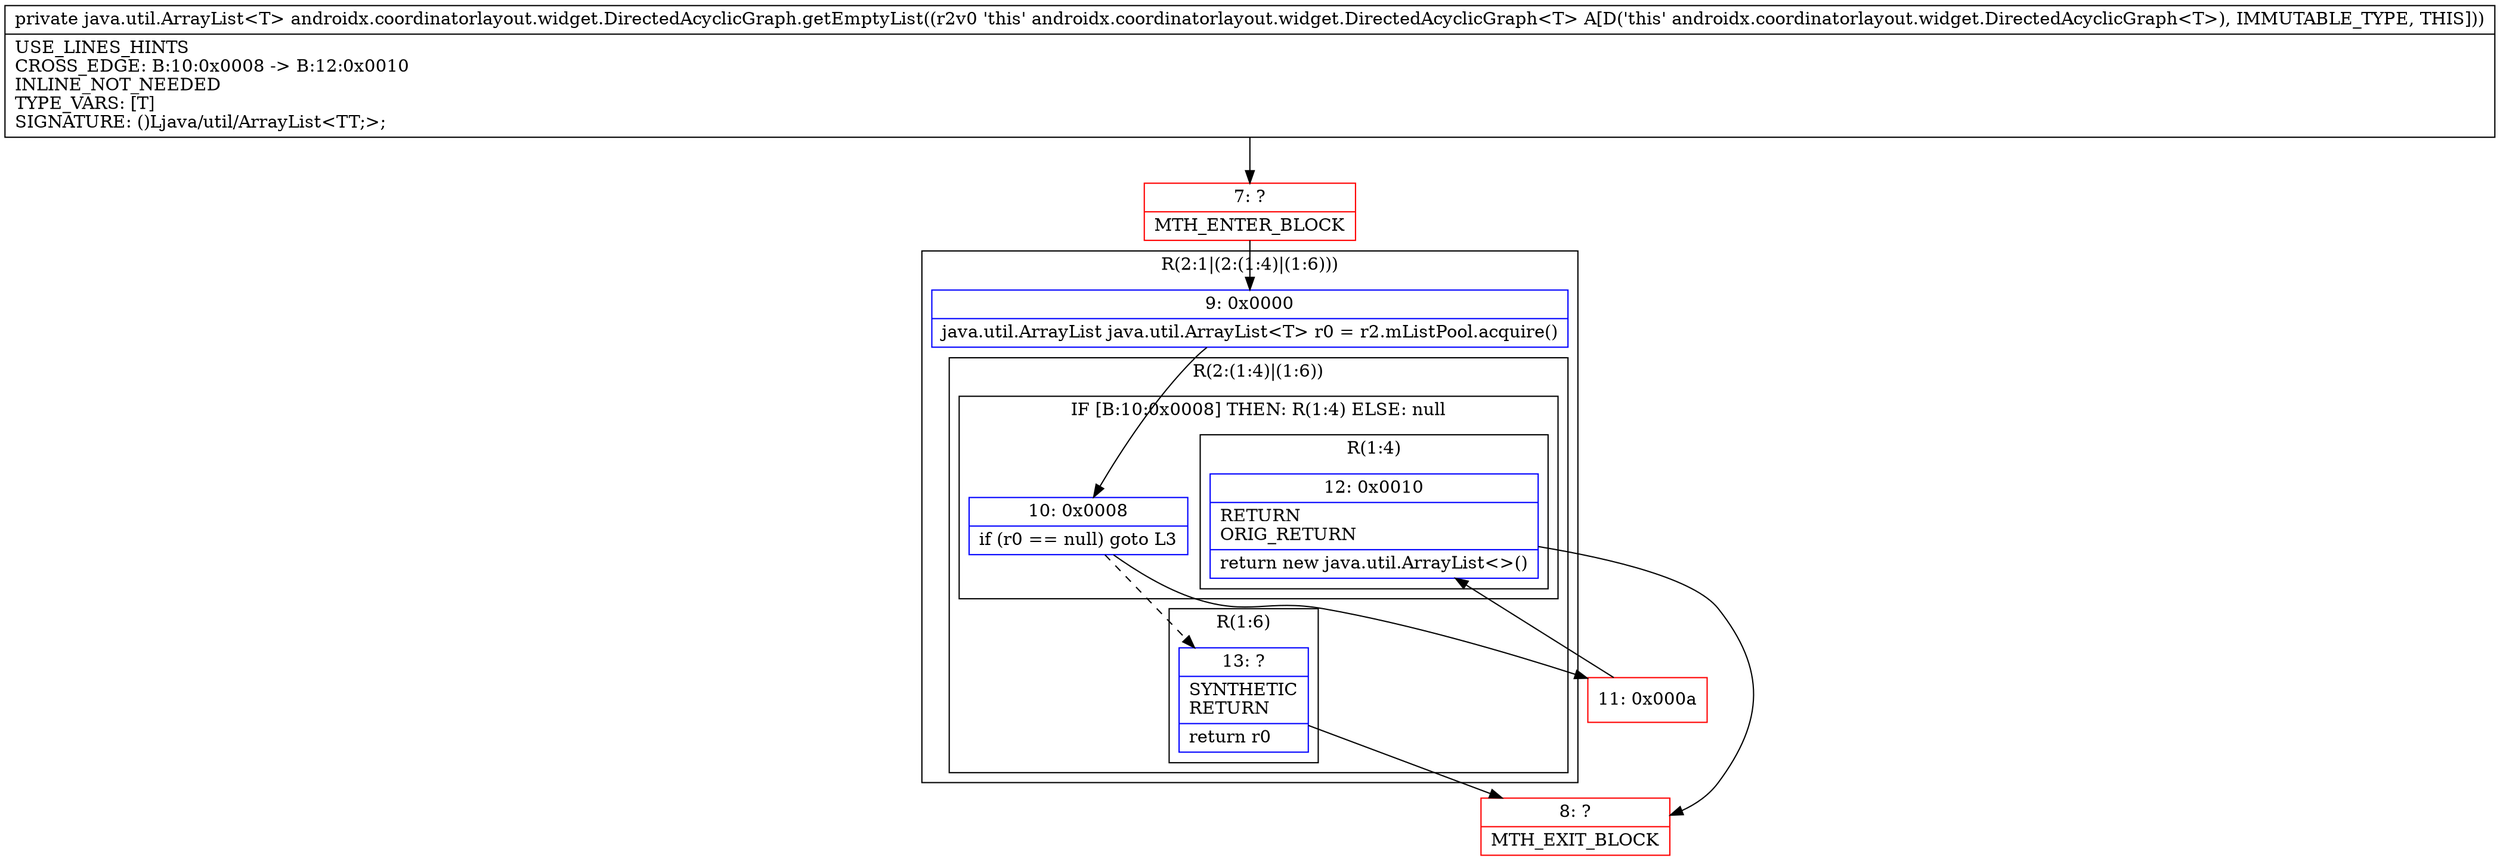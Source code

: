 digraph "CFG forandroidx.coordinatorlayout.widget.DirectedAcyclicGraph.getEmptyList()Ljava\/util\/ArrayList;" {
subgraph cluster_Region_238649453 {
label = "R(2:1|(2:(1:4)|(1:6)))";
node [shape=record,color=blue];
Node_9 [shape=record,label="{9\:\ 0x0000|java.util.ArrayList java.util.ArrayList\<T\> r0 = r2.mListPool.acquire()\l}"];
subgraph cluster_Region_212390899 {
label = "R(2:(1:4)|(1:6))";
node [shape=record,color=blue];
subgraph cluster_IfRegion_1272720838 {
label = "IF [B:10:0x0008] THEN: R(1:4) ELSE: null";
node [shape=record,color=blue];
Node_10 [shape=record,label="{10\:\ 0x0008|if (r0 == null) goto L3\l}"];
subgraph cluster_Region_109401265 {
label = "R(1:4)";
node [shape=record,color=blue];
Node_12 [shape=record,label="{12\:\ 0x0010|RETURN\lORIG_RETURN\l|return new java.util.ArrayList\<\>()\l}"];
}
}
subgraph cluster_Region_387332325 {
label = "R(1:6)";
node [shape=record,color=blue];
Node_13 [shape=record,label="{13\:\ ?|SYNTHETIC\lRETURN\l|return r0\l}"];
}
}
}
Node_7 [shape=record,color=red,label="{7\:\ ?|MTH_ENTER_BLOCK\l}"];
Node_11 [shape=record,color=red,label="{11\:\ 0x000a}"];
Node_8 [shape=record,color=red,label="{8\:\ ?|MTH_EXIT_BLOCK\l}"];
MethodNode[shape=record,label="{private java.util.ArrayList\<T\> androidx.coordinatorlayout.widget.DirectedAcyclicGraph.getEmptyList((r2v0 'this' androidx.coordinatorlayout.widget.DirectedAcyclicGraph\<T\> A[D('this' androidx.coordinatorlayout.widget.DirectedAcyclicGraph\<T\>), IMMUTABLE_TYPE, THIS]))  | USE_LINES_HINTS\lCROSS_EDGE: B:10:0x0008 \-\> B:12:0x0010\lINLINE_NOT_NEEDED\lTYPE_VARS: [T]\lSIGNATURE: ()Ljava\/util\/ArrayList\<TT;\>;\l}"];
MethodNode -> Node_7;Node_9 -> Node_10;
Node_10 -> Node_11;
Node_10 -> Node_13[style=dashed];
Node_12 -> Node_8;
Node_13 -> Node_8;
Node_7 -> Node_9;
Node_11 -> Node_12;
}


